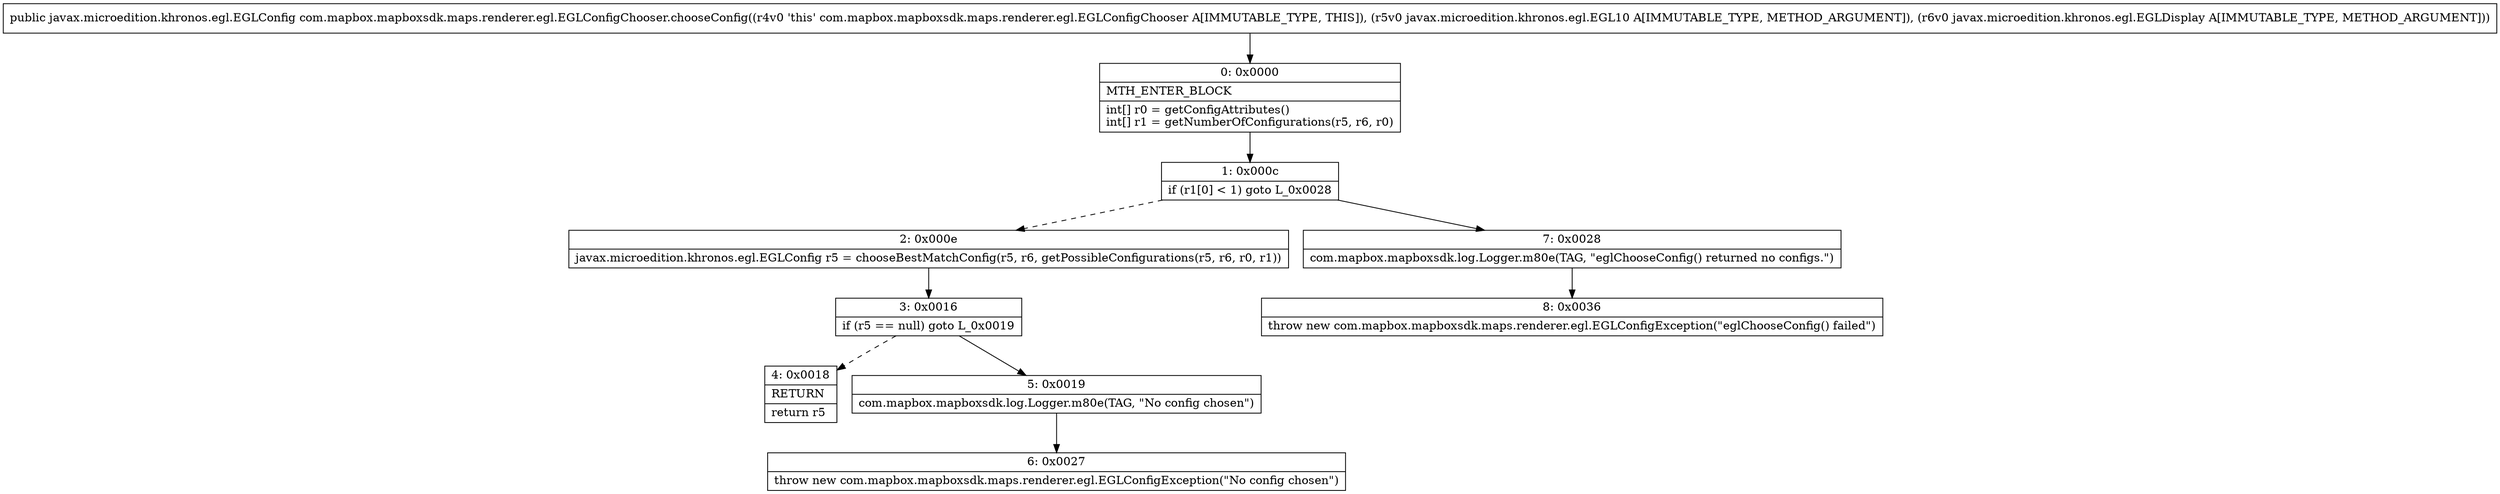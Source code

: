 digraph "CFG forcom.mapbox.mapboxsdk.maps.renderer.egl.EGLConfigChooser.chooseConfig(Ljavax\/microedition\/khronos\/egl\/EGL10;Ljavax\/microedition\/khronos\/egl\/EGLDisplay;)Ljavax\/microedition\/khronos\/egl\/EGLConfig;" {
Node_0 [shape=record,label="{0\:\ 0x0000|MTH_ENTER_BLOCK\l|int[] r0 = getConfigAttributes()\lint[] r1 = getNumberOfConfigurations(r5, r6, r0)\l}"];
Node_1 [shape=record,label="{1\:\ 0x000c|if (r1[0] \< 1) goto L_0x0028\l}"];
Node_2 [shape=record,label="{2\:\ 0x000e|javax.microedition.khronos.egl.EGLConfig r5 = chooseBestMatchConfig(r5, r6, getPossibleConfigurations(r5, r6, r0, r1))\l}"];
Node_3 [shape=record,label="{3\:\ 0x0016|if (r5 == null) goto L_0x0019\l}"];
Node_4 [shape=record,label="{4\:\ 0x0018|RETURN\l|return r5\l}"];
Node_5 [shape=record,label="{5\:\ 0x0019|com.mapbox.mapboxsdk.log.Logger.m80e(TAG, \"No config chosen\")\l}"];
Node_6 [shape=record,label="{6\:\ 0x0027|throw new com.mapbox.mapboxsdk.maps.renderer.egl.EGLConfigException(\"No config chosen\")\l}"];
Node_7 [shape=record,label="{7\:\ 0x0028|com.mapbox.mapboxsdk.log.Logger.m80e(TAG, \"eglChooseConfig() returned no configs.\")\l}"];
Node_8 [shape=record,label="{8\:\ 0x0036|throw new com.mapbox.mapboxsdk.maps.renderer.egl.EGLConfigException(\"eglChooseConfig() failed\")\l}"];
MethodNode[shape=record,label="{public javax.microedition.khronos.egl.EGLConfig com.mapbox.mapboxsdk.maps.renderer.egl.EGLConfigChooser.chooseConfig((r4v0 'this' com.mapbox.mapboxsdk.maps.renderer.egl.EGLConfigChooser A[IMMUTABLE_TYPE, THIS]), (r5v0 javax.microedition.khronos.egl.EGL10 A[IMMUTABLE_TYPE, METHOD_ARGUMENT]), (r6v0 javax.microedition.khronos.egl.EGLDisplay A[IMMUTABLE_TYPE, METHOD_ARGUMENT])) }"];
MethodNode -> Node_0;
Node_0 -> Node_1;
Node_1 -> Node_2[style=dashed];
Node_1 -> Node_7;
Node_2 -> Node_3;
Node_3 -> Node_4[style=dashed];
Node_3 -> Node_5;
Node_5 -> Node_6;
Node_7 -> Node_8;
}

